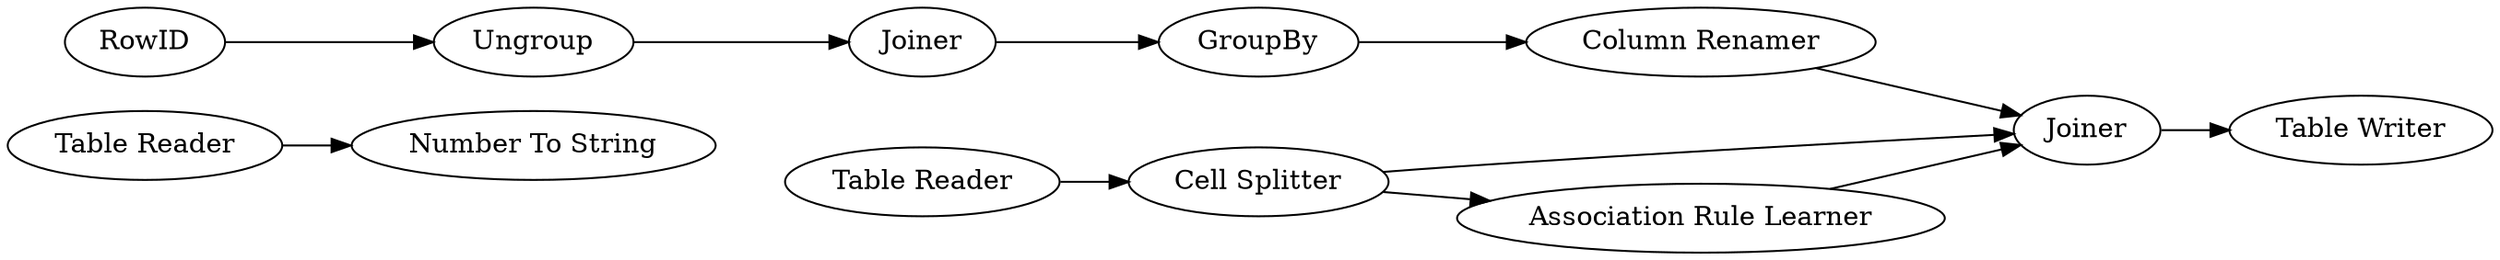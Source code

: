 digraph {
	"-3432053371557960844_122" [label="Number To String"]
	"-3432053371557960844_123" [label="Cell Splitter"]
	"-4890183311256052984_113" [label=Joiner]
	"-4890183311256052984_112" [label=Joiner]
	"-4890183311256052984_33" [label=Ungroup]
	"-4890183311256052984_35" [label=GroupBy]
	"-3432053371557960844_124" [label="Table Reader"]
	"-6264259302475398687_113" [label="Table Writer"]
	"-3432053371557960844_125" [label="Table Reader"]
	"-4890183311256052984_114" [label="Column Renamer"]
	"-4890183311256052984_31" [label=RowID]
	"-6264259302475398687_114" [label="Association Rule Learner"]
	"-4890183311256052984_35" -> "-4890183311256052984_114"
	"-4890183311256052984_114" -> "-4890183311256052984_112"
	"-3432053371557960844_123" -> "-6264259302475398687_114"
	"-4890183311256052984_33" -> "-4890183311256052984_113"
	"-3432053371557960844_125" -> "-3432053371557960844_122"
	"-3432053371557960844_124" -> "-3432053371557960844_123"
	"-3432053371557960844_123" -> "-4890183311256052984_112"
	"-6264259302475398687_114" -> "-4890183311256052984_112"
	"-4890183311256052984_112" -> "-6264259302475398687_113"
	"-4890183311256052984_113" -> "-4890183311256052984_35"
	"-4890183311256052984_31" -> "-4890183311256052984_33"
	rankdir=LR
}
